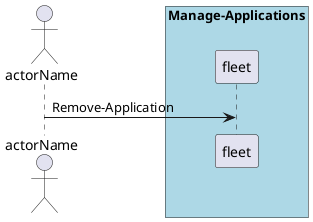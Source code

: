 @startuml
Actor "actorName" as A

box "Manage-Applications" #lightblue
participant "fleet" as S
A -> S : Remove-Application
end box

@enduml
